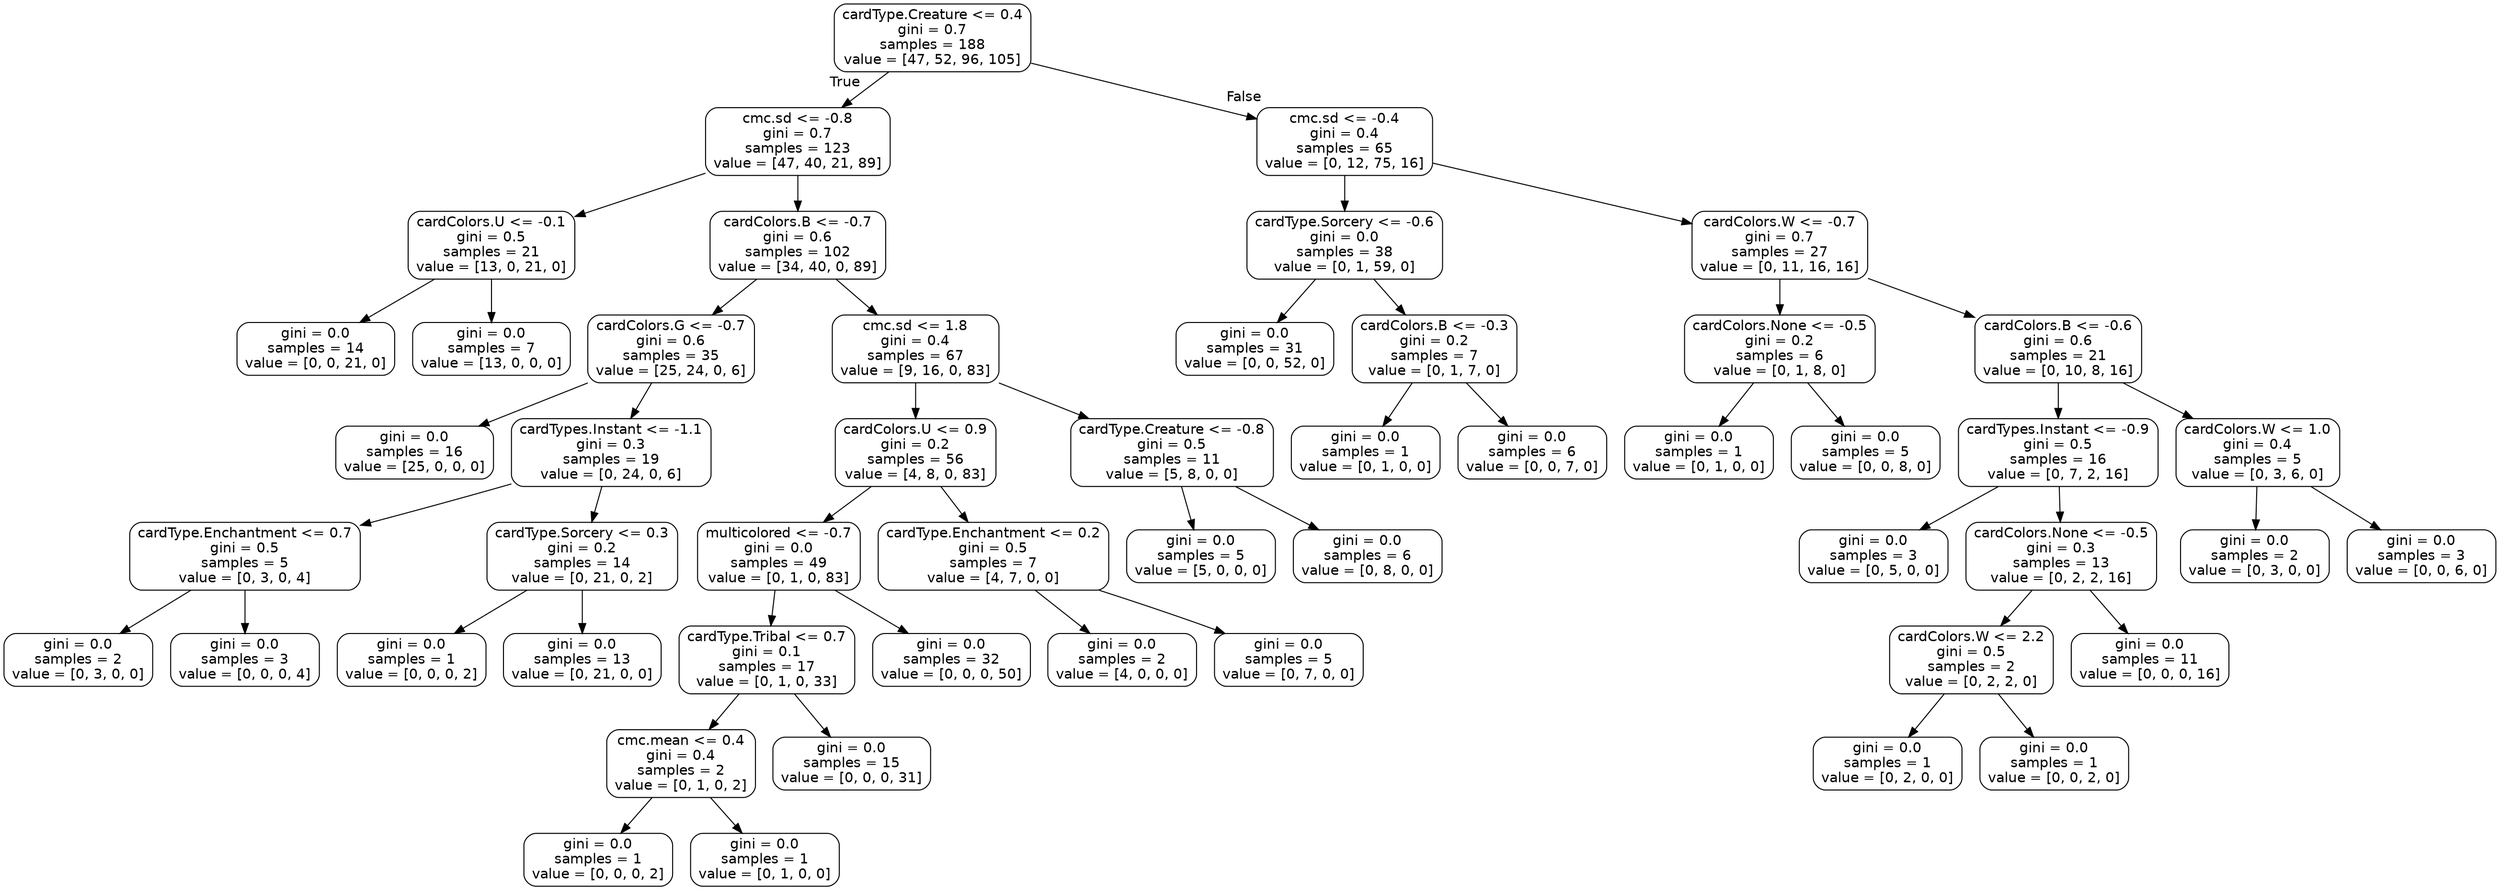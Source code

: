 digraph Tree {
node [shape=box, style="rounded", color="black", fontname=helvetica] ;
edge [fontname=helvetica] ;
0 [label="cardType.Creature <= 0.4\ngini = 0.7\nsamples = 188\nvalue = [47, 52, 96, 105]"] ;
1 [label="cmc.sd <= -0.8\ngini = 0.7\nsamples = 123\nvalue = [47, 40, 21, 89]"] ;
0 -> 1 [labeldistance=2.5, labelangle=45, headlabel="True"] ;
2 [label="cardColors.U <= -0.1\ngini = 0.5\nsamples = 21\nvalue = [13, 0, 21, 0]"] ;
1 -> 2 ;
3 [label="gini = 0.0\nsamples = 14\nvalue = [0, 0, 21, 0]"] ;
2 -> 3 ;
4 [label="gini = 0.0\nsamples = 7\nvalue = [13, 0, 0, 0]"] ;
2 -> 4 ;
5 [label="cardColors.B <= -0.7\ngini = 0.6\nsamples = 102\nvalue = [34, 40, 0, 89]"] ;
1 -> 5 ;
6 [label="cardColors.G <= -0.7\ngini = 0.6\nsamples = 35\nvalue = [25, 24, 0, 6]"] ;
5 -> 6 ;
7 [label="gini = 0.0\nsamples = 16\nvalue = [25, 0, 0, 0]"] ;
6 -> 7 ;
8 [label="cardTypes.Instant <= -1.1\ngini = 0.3\nsamples = 19\nvalue = [0, 24, 0, 6]"] ;
6 -> 8 ;
9 [label="cardType.Enchantment <= 0.7\ngini = 0.5\nsamples = 5\nvalue = [0, 3, 0, 4]"] ;
8 -> 9 ;
10 [label="gini = 0.0\nsamples = 2\nvalue = [0, 3, 0, 0]"] ;
9 -> 10 ;
11 [label="gini = 0.0\nsamples = 3\nvalue = [0, 0, 0, 4]"] ;
9 -> 11 ;
12 [label="cardType.Sorcery <= 0.3\ngini = 0.2\nsamples = 14\nvalue = [0, 21, 0, 2]"] ;
8 -> 12 ;
13 [label="gini = 0.0\nsamples = 1\nvalue = [0, 0, 0, 2]"] ;
12 -> 13 ;
14 [label="gini = 0.0\nsamples = 13\nvalue = [0, 21, 0, 0]"] ;
12 -> 14 ;
15 [label="cmc.sd <= 1.8\ngini = 0.4\nsamples = 67\nvalue = [9, 16, 0, 83]"] ;
5 -> 15 ;
16 [label="cardColors.U <= 0.9\ngini = 0.2\nsamples = 56\nvalue = [4, 8, 0, 83]"] ;
15 -> 16 ;
17 [label="multicolored <= -0.7\ngini = 0.0\nsamples = 49\nvalue = [0, 1, 0, 83]"] ;
16 -> 17 ;
18 [label="cardType.Tribal <= 0.7\ngini = 0.1\nsamples = 17\nvalue = [0, 1, 0, 33]"] ;
17 -> 18 ;
19 [label="cmc.mean <= 0.4\ngini = 0.4\nsamples = 2\nvalue = [0, 1, 0, 2]"] ;
18 -> 19 ;
20 [label="gini = 0.0\nsamples = 1\nvalue = [0, 0, 0, 2]"] ;
19 -> 20 ;
21 [label="gini = 0.0\nsamples = 1\nvalue = [0, 1, 0, 0]"] ;
19 -> 21 ;
22 [label="gini = 0.0\nsamples = 15\nvalue = [0, 0, 0, 31]"] ;
18 -> 22 ;
23 [label="gini = 0.0\nsamples = 32\nvalue = [0, 0, 0, 50]"] ;
17 -> 23 ;
24 [label="cardType.Enchantment <= 0.2\ngini = 0.5\nsamples = 7\nvalue = [4, 7, 0, 0]"] ;
16 -> 24 ;
25 [label="gini = 0.0\nsamples = 2\nvalue = [4, 0, 0, 0]"] ;
24 -> 25 ;
26 [label="gini = 0.0\nsamples = 5\nvalue = [0, 7, 0, 0]"] ;
24 -> 26 ;
27 [label="cardType.Creature <= -0.8\ngini = 0.5\nsamples = 11\nvalue = [5, 8, 0, 0]"] ;
15 -> 27 ;
28 [label="gini = 0.0\nsamples = 5\nvalue = [5, 0, 0, 0]"] ;
27 -> 28 ;
29 [label="gini = 0.0\nsamples = 6\nvalue = [0, 8, 0, 0]"] ;
27 -> 29 ;
30 [label="cmc.sd <= -0.4\ngini = 0.4\nsamples = 65\nvalue = [0, 12, 75, 16]"] ;
0 -> 30 [labeldistance=2.5, labelangle=-45, headlabel="False"] ;
31 [label="cardType.Sorcery <= -0.6\ngini = 0.0\nsamples = 38\nvalue = [0, 1, 59, 0]"] ;
30 -> 31 ;
32 [label="gini = 0.0\nsamples = 31\nvalue = [0, 0, 52, 0]"] ;
31 -> 32 ;
33 [label="cardColors.B <= -0.3\ngini = 0.2\nsamples = 7\nvalue = [0, 1, 7, 0]"] ;
31 -> 33 ;
34 [label="gini = 0.0\nsamples = 1\nvalue = [0, 1, 0, 0]"] ;
33 -> 34 ;
35 [label="gini = 0.0\nsamples = 6\nvalue = [0, 0, 7, 0]"] ;
33 -> 35 ;
36 [label="cardColors.W <= -0.7\ngini = 0.7\nsamples = 27\nvalue = [0, 11, 16, 16]"] ;
30 -> 36 ;
37 [label="cardColors.None <= -0.5\ngini = 0.2\nsamples = 6\nvalue = [0, 1, 8, 0]"] ;
36 -> 37 ;
38 [label="gini = 0.0\nsamples = 1\nvalue = [0, 1, 0, 0]"] ;
37 -> 38 ;
39 [label="gini = 0.0\nsamples = 5\nvalue = [0, 0, 8, 0]"] ;
37 -> 39 ;
40 [label="cardColors.B <= -0.6\ngini = 0.6\nsamples = 21\nvalue = [0, 10, 8, 16]"] ;
36 -> 40 ;
41 [label="cardTypes.Instant <= -0.9\ngini = 0.5\nsamples = 16\nvalue = [0, 7, 2, 16]"] ;
40 -> 41 ;
42 [label="gini = 0.0\nsamples = 3\nvalue = [0, 5, 0, 0]"] ;
41 -> 42 ;
43 [label="cardColors.None <= -0.5\ngini = 0.3\nsamples = 13\nvalue = [0, 2, 2, 16]"] ;
41 -> 43 ;
44 [label="cardColors.W <= 2.2\ngini = 0.5\nsamples = 2\nvalue = [0, 2, 2, 0]"] ;
43 -> 44 ;
45 [label="gini = 0.0\nsamples = 1\nvalue = [0, 2, 0, 0]"] ;
44 -> 45 ;
46 [label="gini = 0.0\nsamples = 1\nvalue = [0, 0, 2, 0]"] ;
44 -> 46 ;
47 [label="gini = 0.0\nsamples = 11\nvalue = [0, 0, 0, 16]"] ;
43 -> 47 ;
48 [label="cardColors.W <= 1.0\ngini = 0.4\nsamples = 5\nvalue = [0, 3, 6, 0]"] ;
40 -> 48 ;
49 [label="gini = 0.0\nsamples = 2\nvalue = [0, 3, 0, 0]"] ;
48 -> 49 ;
50 [label="gini = 0.0\nsamples = 3\nvalue = [0, 0, 6, 0]"] ;
48 -> 50 ;
}